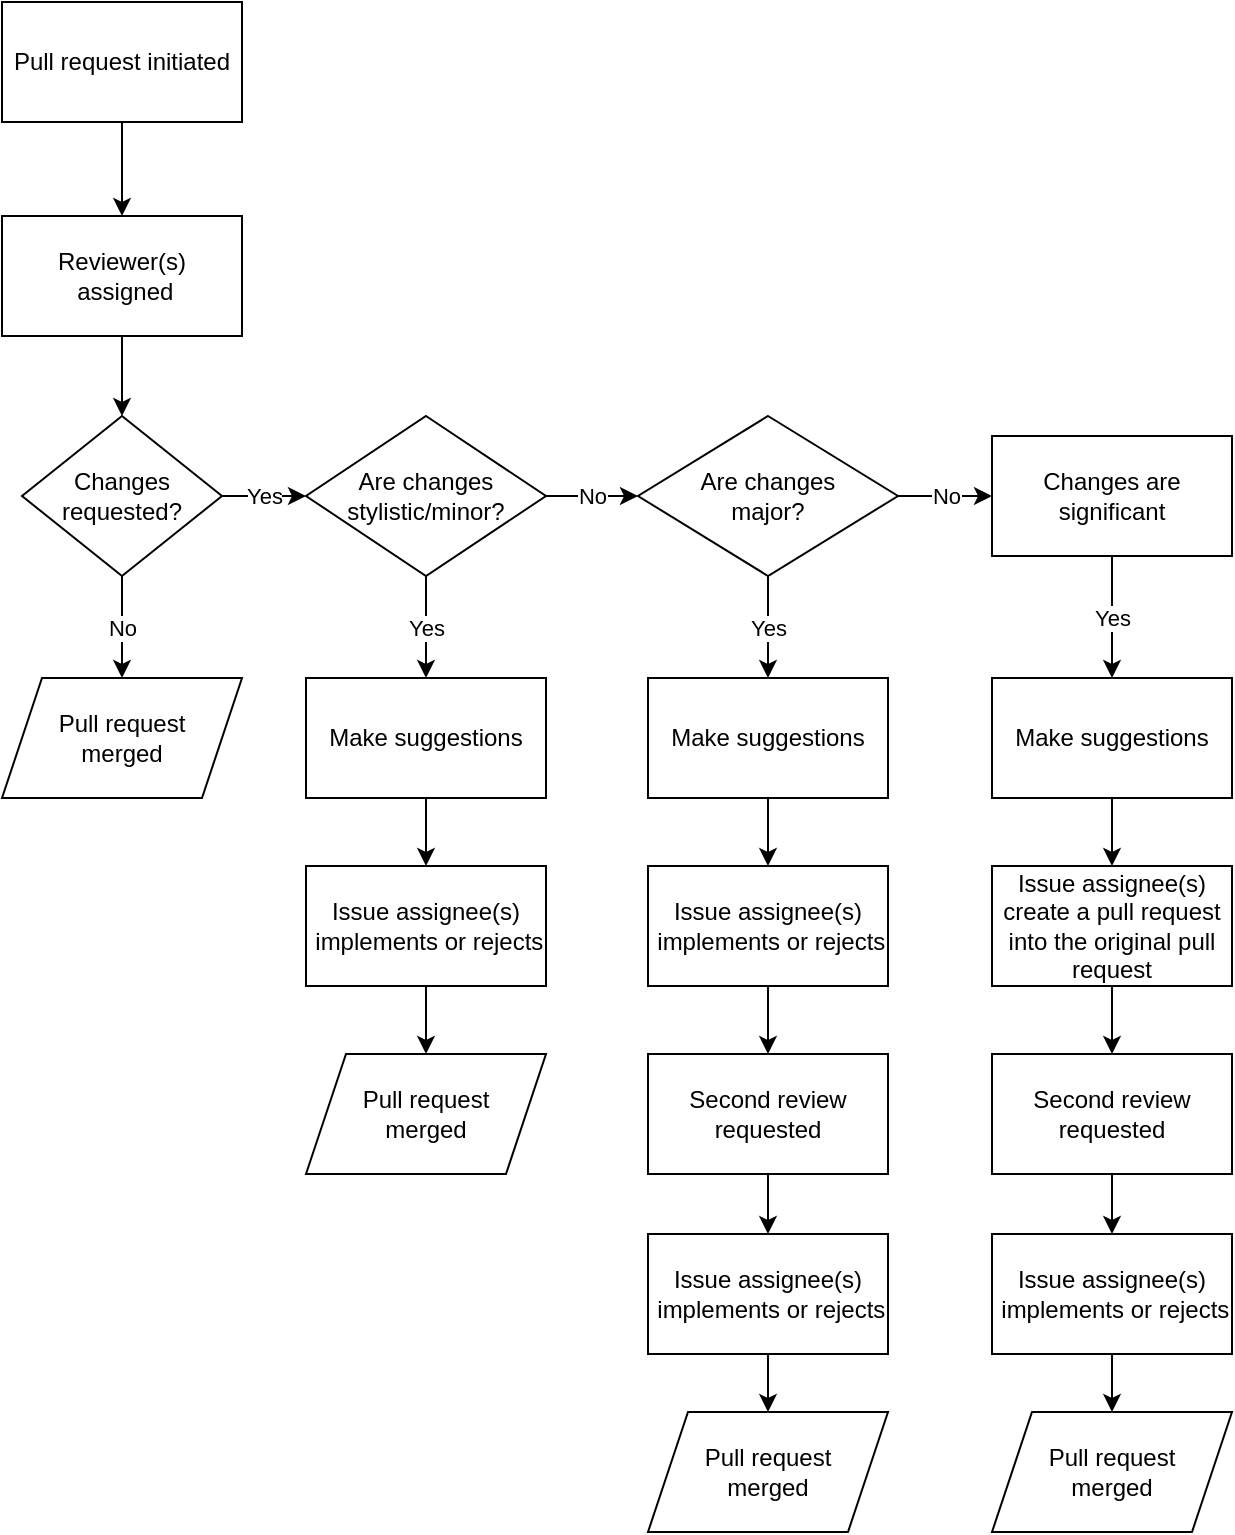 <mxfile version="20.2.4" type="github">
  <diagram id="mUjfvoy8X4C5zdSmTZuY" name="Page-1">
    <mxGraphModel dx="1359" dy="802" grid="1" gridSize="10" guides="1" tooltips="1" connect="1" arrows="1" fold="1" page="1" pageScale="1" pageWidth="827" pageHeight="1169" math="0" shadow="0">
      <root>
        <mxCell id="0" />
        <mxCell id="1" parent="0" />
        <mxCell id="wvjeOror5f7C74c4cXRE-3" value="Pull request initiated" style="rounded=0;whiteSpace=wrap;html=1;" parent="1" vertex="1">
          <mxGeometry x="20" y="63" width="120" height="60" as="geometry" />
        </mxCell>
        <mxCell id="wvjeOror5f7C74c4cXRE-4" value="Changes requested?" style="rhombus;whiteSpace=wrap;html=1;" parent="1" vertex="1">
          <mxGeometry x="30" y="270" width="100" height="80" as="geometry" />
        </mxCell>
        <mxCell id="wvjeOror5f7C74c4cXRE-5" value="Reviewer(s)&lt;br&gt;&amp;nbsp;assigned" style="rounded=0;whiteSpace=wrap;html=1;" parent="1" vertex="1">
          <mxGeometry x="20" y="170" width="120" height="60" as="geometry" />
        </mxCell>
        <mxCell id="wvjeOror5f7C74c4cXRE-7" value="No" style="endArrow=classic;html=1;rounded=0;entryX=0.5;entryY=0;entryDx=0;entryDy=0;exitX=0.5;exitY=1;exitDx=0;exitDy=0;" parent="1" source="wvjeOror5f7C74c4cXRE-4" target="wvjeOror5f7C74c4cXRE-72" edge="1">
          <mxGeometry width="50" height="50" relative="1" as="geometry">
            <mxPoint x="66" y="310" as="sourcePoint" />
            <mxPoint x="-16" y="310" as="targetPoint" />
          </mxGeometry>
        </mxCell>
        <mxCell id="wvjeOror5f7C74c4cXRE-8" value="" style="endArrow=classic;html=1;rounded=0;entryX=0.5;entryY=0;entryDx=0;entryDy=0;exitX=0.5;exitY=1;exitDx=0;exitDy=0;" parent="1" source="wvjeOror5f7C74c4cXRE-5" target="wvjeOror5f7C74c4cXRE-4" edge="1">
          <mxGeometry width="50" height="50" relative="1" as="geometry">
            <mxPoint x="60" y="390" as="sourcePoint" />
            <mxPoint x="110" y="340" as="targetPoint" />
          </mxGeometry>
        </mxCell>
        <mxCell id="wvjeOror5f7C74c4cXRE-9" value="" style="endArrow=classic;html=1;rounded=0;entryX=0.5;entryY=0;entryDx=0;entryDy=0;exitX=0.5;exitY=1;exitDx=0;exitDy=0;" parent="1" source="wvjeOror5f7C74c4cXRE-3" target="wvjeOror5f7C74c4cXRE-5" edge="1">
          <mxGeometry width="50" height="50" relative="1" as="geometry">
            <mxPoint x="60" y="415" as="sourcePoint" />
            <mxPoint x="110" y="365" as="targetPoint" />
          </mxGeometry>
        </mxCell>
        <mxCell id="wvjeOror5f7C74c4cXRE-45" value="No" style="edgeStyle=orthogonalEdgeStyle;rounded=0;orthogonalLoop=1;jettySize=auto;html=1;" parent="1" source="wvjeOror5f7C74c4cXRE-10" target="wvjeOror5f7C74c4cXRE-44" edge="1">
          <mxGeometry relative="1" as="geometry" />
        </mxCell>
        <mxCell id="wvjeOror5f7C74c4cXRE-55" value="Yes" style="edgeStyle=orthogonalEdgeStyle;rounded=0;orthogonalLoop=1;jettySize=auto;html=1;" parent="1" source="wvjeOror5f7C74c4cXRE-10" target="wvjeOror5f7C74c4cXRE-19" edge="1">
          <mxGeometry relative="1" as="geometry" />
        </mxCell>
        <mxCell id="wvjeOror5f7C74c4cXRE-10" value="Are changes stylistic/minor?" style="rhombus;whiteSpace=wrap;html=1;" parent="1" vertex="1">
          <mxGeometry x="172" y="270" width="120" height="80" as="geometry" />
        </mxCell>
        <mxCell id="wvjeOror5f7C74c4cXRE-15" value="Yes" style="endArrow=classic;html=1;rounded=0;exitX=1;exitY=0.5;exitDx=0;exitDy=0;entryX=0;entryY=0.5;entryDx=0;entryDy=0;" parent="1" source="wvjeOror5f7C74c4cXRE-4" target="wvjeOror5f7C74c4cXRE-10" edge="1">
          <mxGeometry width="50" height="50" relative="1" as="geometry">
            <mxPoint x="60" y="390" as="sourcePoint" />
            <mxPoint x="160" y="310" as="targetPoint" />
          </mxGeometry>
        </mxCell>
        <mxCell id="wvjeOror5f7C74c4cXRE-22" value="" style="edgeStyle=orthogonalEdgeStyle;rounded=0;orthogonalLoop=1;jettySize=auto;html=1;" parent="1" source="wvjeOror5f7C74c4cXRE-19" target="wvjeOror5f7C74c4cXRE-21" edge="1">
          <mxGeometry relative="1" as="geometry" />
        </mxCell>
        <mxCell id="wvjeOror5f7C74c4cXRE-19" value="Make suggestions" style="rounded=0;whiteSpace=wrap;html=1;" parent="1" vertex="1">
          <mxGeometry x="172" y="401" width="120" height="60" as="geometry" />
        </mxCell>
        <mxCell id="wvjeOror5f7C74c4cXRE-21" value="Issue assignee(s)&lt;br&gt;&amp;nbsp;implements or rejects" style="rounded=0;whiteSpace=wrap;html=1;" parent="1" vertex="1">
          <mxGeometry x="172" y="495" width="120" height="60" as="geometry" />
        </mxCell>
        <mxCell id="wvjeOror5f7C74c4cXRE-23" value="Pull request &lt;br&gt;merged" style="shape=parallelogram;perimeter=parallelogramPerimeter;whiteSpace=wrap;html=1;fixedSize=1;" parent="1" vertex="1">
          <mxGeometry x="172" y="589" width="120" height="60" as="geometry" />
        </mxCell>
        <mxCell id="wvjeOror5f7C74c4cXRE-27" value="" style="edgeStyle=orthogonalEdgeStyle;rounded=0;orthogonalLoop=1;jettySize=auto;html=1;exitX=0.5;exitY=1;exitDx=0;exitDy=0;" parent="1" source="wvjeOror5f7C74c4cXRE-21" target="wvjeOror5f7C74c4cXRE-23" edge="1">
          <mxGeometry relative="1" as="geometry">
            <mxPoint x="232" y="649" as="sourcePoint" />
          </mxGeometry>
        </mxCell>
        <mxCell id="wvjeOror5f7C74c4cXRE-53" value="Yes" style="edgeStyle=orthogonalEdgeStyle;rounded=0;orthogonalLoop=1;jettySize=auto;html=1;" parent="1" source="wvjeOror5f7C74c4cXRE-44" target="wvjeOror5f7C74c4cXRE-47" edge="1">
          <mxGeometry relative="1" as="geometry" />
        </mxCell>
        <mxCell id="wvjeOror5f7C74c4cXRE-70" value="No" style="edgeStyle=orthogonalEdgeStyle;rounded=0;orthogonalLoop=1;jettySize=auto;html=1;entryX=0;entryY=0.5;entryDx=0;entryDy=0;" parent="1" source="wvjeOror5f7C74c4cXRE-44" edge="1" target="wvjeOror5f7C74c4cXRE-71">
          <mxGeometry relative="1" as="geometry">
            <mxPoint x="526" y="310" as="targetPoint" />
          </mxGeometry>
        </mxCell>
        <mxCell id="wvjeOror5f7C74c4cXRE-44" value="Are changes &lt;br&gt;major?" style="rhombus;whiteSpace=wrap;html=1;" parent="1" vertex="1">
          <mxGeometry x="338" y="270" width="130" height="80" as="geometry" />
        </mxCell>
        <mxCell id="wvjeOror5f7C74c4cXRE-46" value="" style="edgeStyle=orthogonalEdgeStyle;rounded=0;orthogonalLoop=1;jettySize=auto;html=1;" parent="1" source="wvjeOror5f7C74c4cXRE-47" target="wvjeOror5f7C74c4cXRE-49" edge="1">
          <mxGeometry relative="1" as="geometry" />
        </mxCell>
        <mxCell id="wvjeOror5f7C74c4cXRE-47" value="Make suggestions" style="rounded=0;whiteSpace=wrap;html=1;" parent="1" vertex="1">
          <mxGeometry x="343" y="401" width="120" height="60" as="geometry" />
        </mxCell>
        <mxCell id="wvjeOror5f7C74c4cXRE-48" value="" style="edgeStyle=orthogonalEdgeStyle;rounded=0;orthogonalLoop=1;jettySize=auto;html=1;" parent="1" source="wvjeOror5f7C74c4cXRE-49" target="wvjeOror5f7C74c4cXRE-52" edge="1">
          <mxGeometry relative="1" as="geometry" />
        </mxCell>
        <mxCell id="wvjeOror5f7C74c4cXRE-49" value="Issue assignee(s)&lt;br&gt;&amp;nbsp;implements or rejects" style="rounded=0;whiteSpace=wrap;html=1;" parent="1" vertex="1">
          <mxGeometry x="343" y="495" width="120" height="60" as="geometry" />
        </mxCell>
        <mxCell id="wvjeOror5f7C74c4cXRE-50" value="Pull request &lt;br&gt;merged" style="shape=parallelogram;perimeter=parallelogramPerimeter;whiteSpace=wrap;html=1;fixedSize=1;" parent="1" vertex="1">
          <mxGeometry x="343" y="768" width="120" height="60" as="geometry" />
        </mxCell>
        <mxCell id="wvjeOror5f7C74c4cXRE-57" value="" style="edgeStyle=orthogonalEdgeStyle;rounded=0;orthogonalLoop=1;jettySize=auto;html=1;" parent="1" source="wvjeOror5f7C74c4cXRE-52" target="wvjeOror5f7C74c4cXRE-56" edge="1">
          <mxGeometry relative="1" as="geometry" />
        </mxCell>
        <mxCell id="wvjeOror5f7C74c4cXRE-52" value="Second review requested" style="rounded=0;whiteSpace=wrap;html=1;" parent="1" vertex="1">
          <mxGeometry x="343" y="589" width="120" height="60" as="geometry" />
        </mxCell>
        <mxCell id="wvjeOror5f7C74c4cXRE-58" value="" style="edgeStyle=orthogonalEdgeStyle;rounded=0;orthogonalLoop=1;jettySize=auto;html=1;" parent="1" source="wvjeOror5f7C74c4cXRE-56" target="wvjeOror5f7C74c4cXRE-50" edge="1">
          <mxGeometry relative="1" as="geometry" />
        </mxCell>
        <mxCell id="wvjeOror5f7C74c4cXRE-56" value="Issue assignee(s)&lt;br&gt;&amp;nbsp;implements or rejects" style="rounded=0;whiteSpace=wrap;html=1;" parent="1" vertex="1">
          <mxGeometry x="343" y="679" width="120" height="60" as="geometry" />
        </mxCell>
        <mxCell id="wvjeOror5f7C74c4cXRE-59" value="Yes" style="edgeStyle=orthogonalEdgeStyle;rounded=0;orthogonalLoop=1;jettySize=auto;html=1;exitX=0.5;exitY=1;exitDx=0;exitDy=0;" parent="1" source="wvjeOror5f7C74c4cXRE-71" target="wvjeOror5f7C74c4cXRE-62" edge="1">
          <mxGeometry relative="1" as="geometry">
            <mxPoint x="575" y="350" as="sourcePoint" />
          </mxGeometry>
        </mxCell>
        <mxCell id="wvjeOror5f7C74c4cXRE-61" value="" style="edgeStyle=orthogonalEdgeStyle;rounded=0;orthogonalLoop=1;jettySize=auto;html=1;" parent="1" source="wvjeOror5f7C74c4cXRE-62" target="wvjeOror5f7C74c4cXRE-64" edge="1">
          <mxGeometry relative="1" as="geometry" />
        </mxCell>
        <mxCell id="wvjeOror5f7C74c4cXRE-62" value="Make suggestions" style="rounded=0;whiteSpace=wrap;html=1;" parent="1" vertex="1">
          <mxGeometry x="515" y="401" width="120" height="60" as="geometry" />
        </mxCell>
        <mxCell id="wvjeOror5f7C74c4cXRE-63" value="" style="edgeStyle=orthogonalEdgeStyle;rounded=0;orthogonalLoop=1;jettySize=auto;html=1;" parent="1" source="wvjeOror5f7C74c4cXRE-64" target="wvjeOror5f7C74c4cXRE-67" edge="1">
          <mxGeometry relative="1" as="geometry" />
        </mxCell>
        <mxCell id="wvjeOror5f7C74c4cXRE-64" value="Issue assignee(s) create a pull request into the original pull request" style="rounded=0;whiteSpace=wrap;html=1;" parent="1" vertex="1">
          <mxGeometry x="515" y="495" width="120" height="60" as="geometry" />
        </mxCell>
        <mxCell id="wvjeOror5f7C74c4cXRE-65" value="Pull request &lt;br&gt;merged" style="shape=parallelogram;perimeter=parallelogramPerimeter;whiteSpace=wrap;html=1;fixedSize=1;" parent="1" vertex="1">
          <mxGeometry x="515" y="768" width="120" height="60" as="geometry" />
        </mxCell>
        <mxCell id="wvjeOror5f7C74c4cXRE-66" value="" style="edgeStyle=orthogonalEdgeStyle;rounded=0;orthogonalLoop=1;jettySize=auto;html=1;" parent="1" source="wvjeOror5f7C74c4cXRE-67" target="wvjeOror5f7C74c4cXRE-69" edge="1">
          <mxGeometry relative="1" as="geometry" />
        </mxCell>
        <mxCell id="wvjeOror5f7C74c4cXRE-67" value="Second review requested" style="rounded=0;whiteSpace=wrap;html=1;" parent="1" vertex="1">
          <mxGeometry x="515" y="589" width="120" height="60" as="geometry" />
        </mxCell>
        <mxCell id="wvjeOror5f7C74c4cXRE-68" value="" style="edgeStyle=orthogonalEdgeStyle;rounded=0;orthogonalLoop=1;jettySize=auto;html=1;" parent="1" source="wvjeOror5f7C74c4cXRE-69" target="wvjeOror5f7C74c4cXRE-65" edge="1">
          <mxGeometry relative="1" as="geometry" />
        </mxCell>
        <mxCell id="wvjeOror5f7C74c4cXRE-69" value="Issue assignee(s)&lt;br&gt;&amp;nbsp;implements or rejects" style="rounded=0;whiteSpace=wrap;html=1;" parent="1" vertex="1">
          <mxGeometry x="515" y="679" width="120" height="60" as="geometry" />
        </mxCell>
        <mxCell id="wvjeOror5f7C74c4cXRE-71" value="Changes are significant" style="rounded=0;whiteSpace=wrap;html=1;" parent="1" vertex="1">
          <mxGeometry x="515" y="280" width="120" height="60" as="geometry" />
        </mxCell>
        <mxCell id="wvjeOror5f7C74c4cXRE-72" value="Pull request &lt;br&gt;merged" style="shape=parallelogram;perimeter=parallelogramPerimeter;whiteSpace=wrap;html=1;fixedSize=1;" parent="1" vertex="1">
          <mxGeometry x="20" y="401" width="120" height="60" as="geometry" />
        </mxCell>
      </root>
    </mxGraphModel>
  </diagram>
</mxfile>
